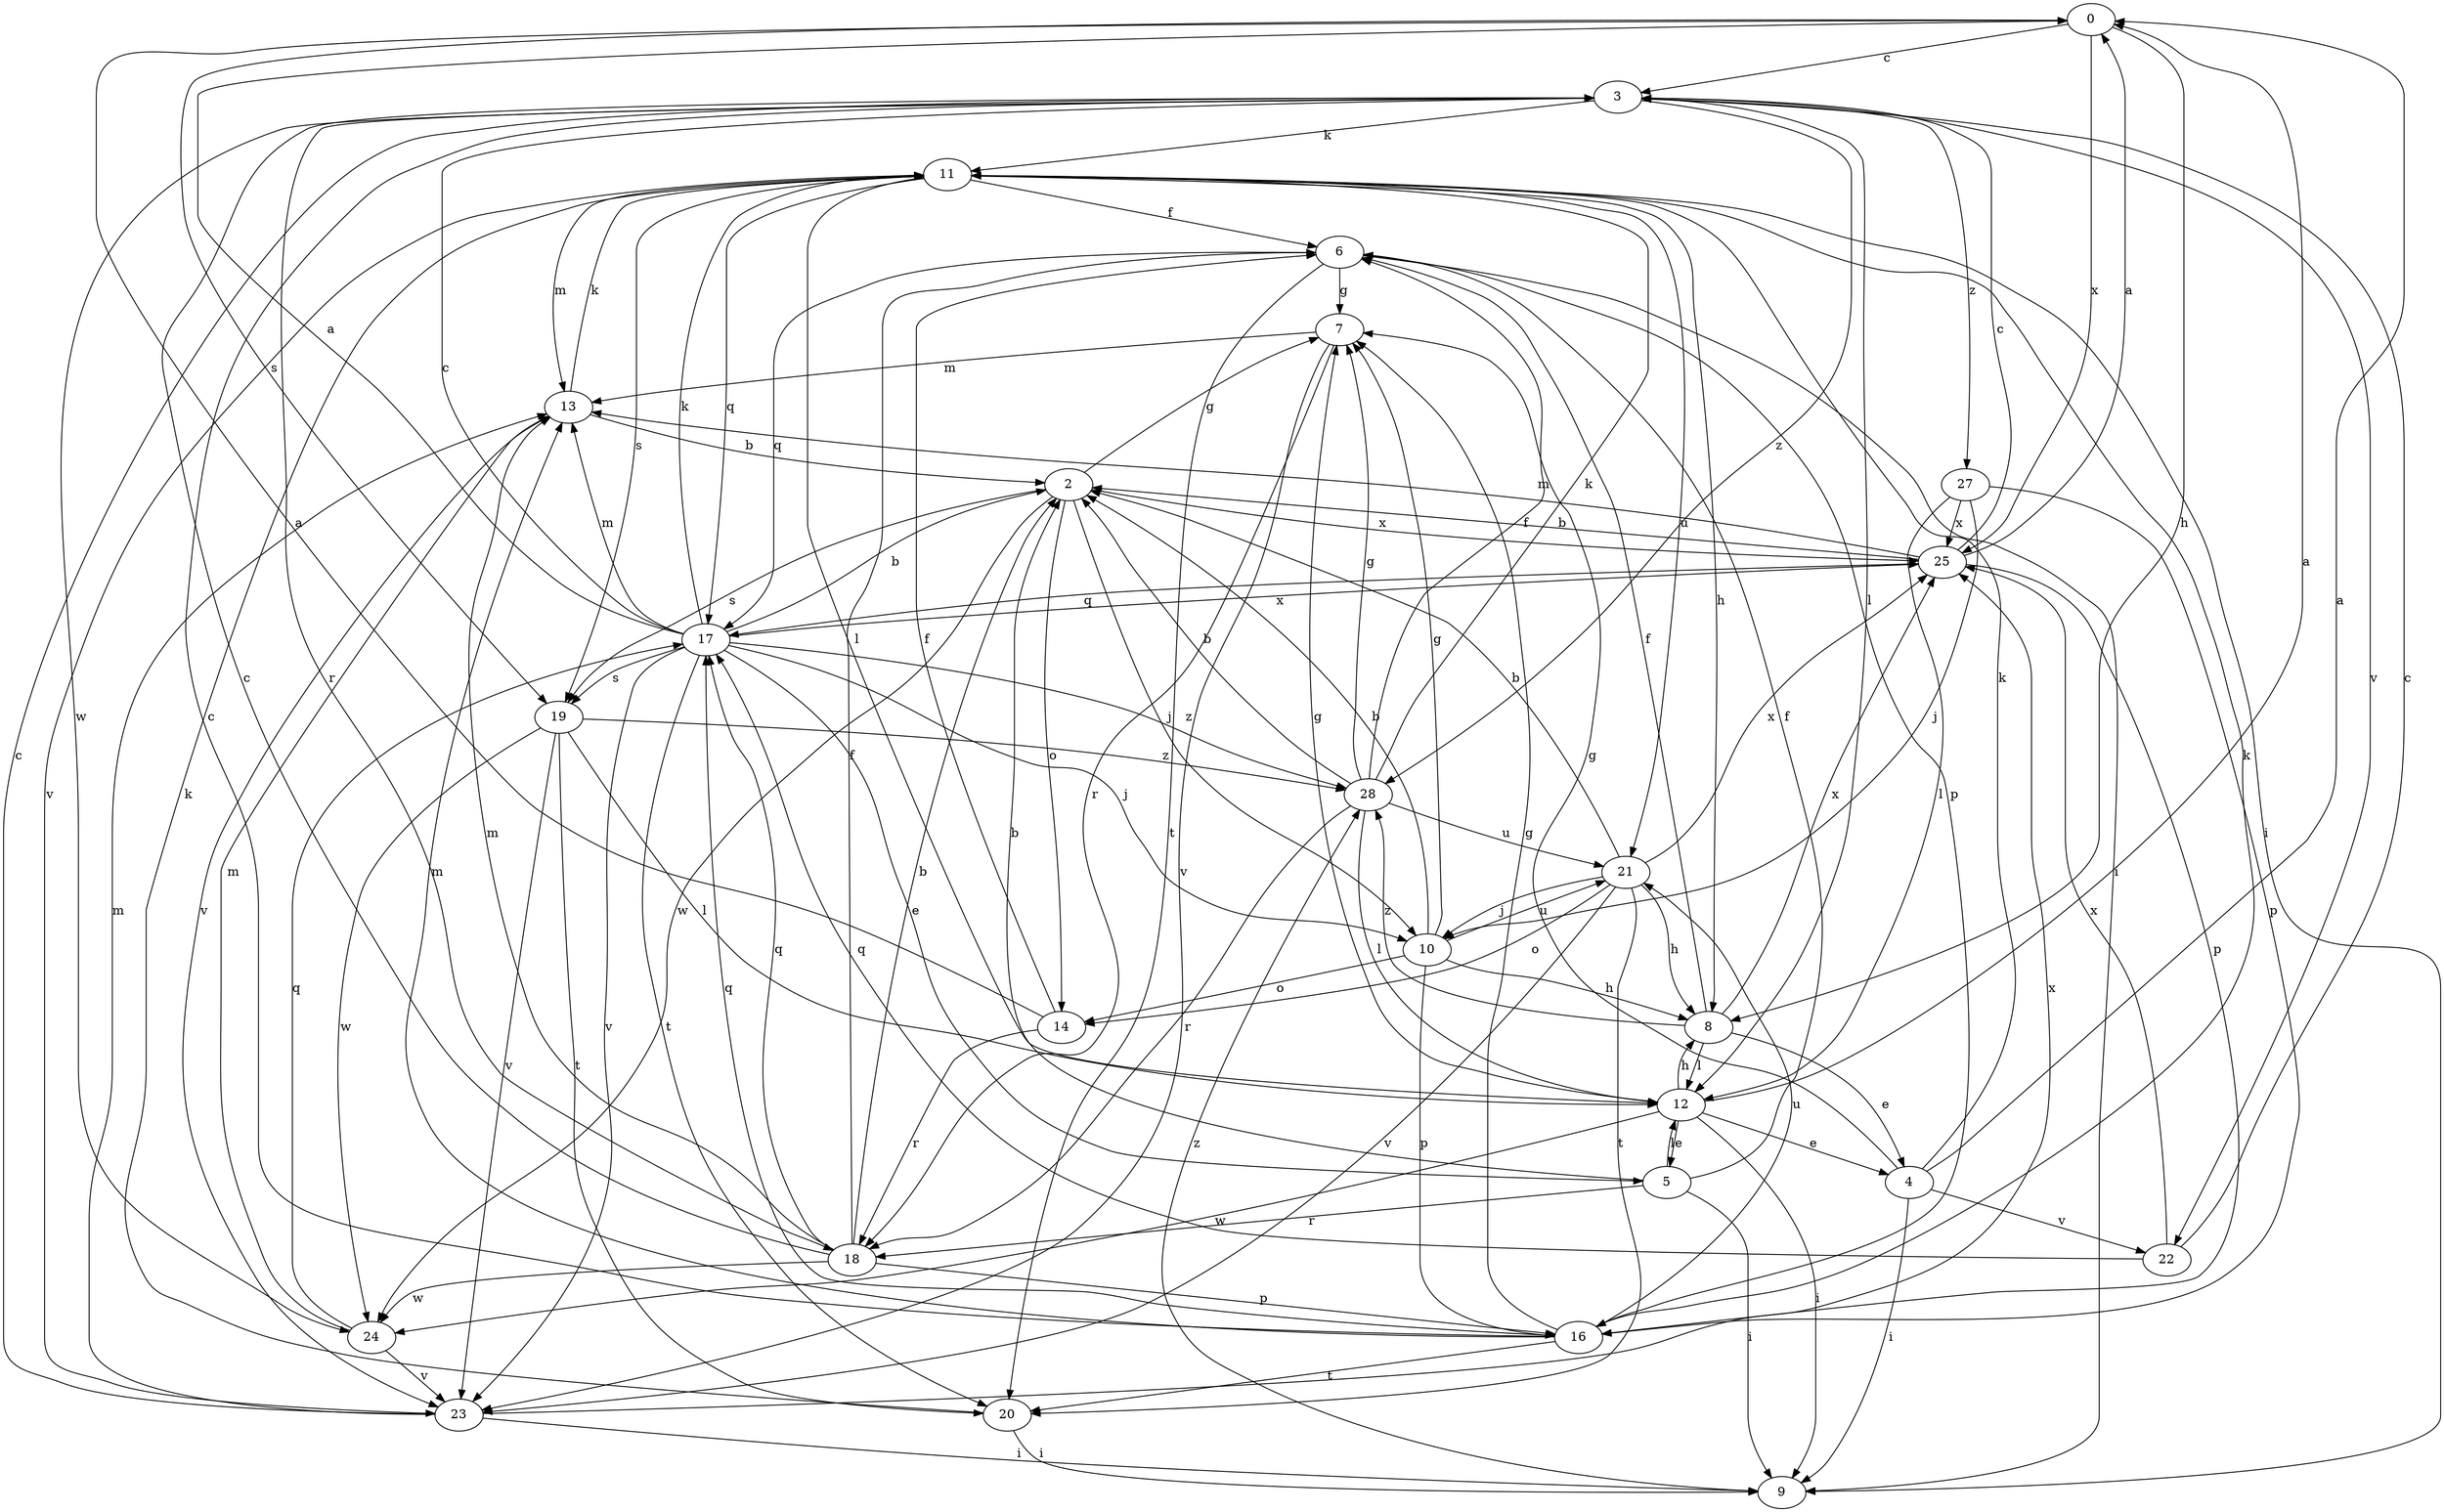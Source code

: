 strict digraph  {
0;
2;
3;
4;
5;
6;
7;
8;
9;
10;
11;
12;
13;
14;
16;
17;
18;
19;
20;
21;
22;
23;
24;
25;
27;
28;
0 -> 3  [label=c];
0 -> 8  [label=h];
0 -> 19  [label=s];
0 -> 25  [label=x];
2 -> 7  [label=g];
2 -> 10  [label=j];
2 -> 14  [label=o];
2 -> 19  [label=s];
2 -> 24  [label=w];
2 -> 25  [label=x];
3 -> 11  [label=k];
3 -> 12  [label=l];
3 -> 18  [label=r];
3 -> 22  [label=v];
3 -> 24  [label=w];
3 -> 27  [label=z];
3 -> 28  [label=z];
4 -> 0  [label=a];
4 -> 7  [label=g];
4 -> 9  [label=i];
4 -> 11  [label=k];
4 -> 22  [label=v];
5 -> 2  [label=b];
5 -> 6  [label=f];
5 -> 9  [label=i];
5 -> 12  [label=l];
5 -> 18  [label=r];
6 -> 7  [label=g];
6 -> 9  [label=i];
6 -> 16  [label=p];
6 -> 17  [label=q];
6 -> 20  [label=t];
7 -> 13  [label=m];
7 -> 18  [label=r];
7 -> 23  [label=v];
8 -> 4  [label=e];
8 -> 6  [label=f];
8 -> 12  [label=l];
8 -> 25  [label=x];
8 -> 28  [label=z];
9 -> 28  [label=z];
10 -> 2  [label=b];
10 -> 7  [label=g];
10 -> 8  [label=h];
10 -> 14  [label=o];
10 -> 16  [label=p];
10 -> 21  [label=u];
11 -> 6  [label=f];
11 -> 8  [label=h];
11 -> 9  [label=i];
11 -> 12  [label=l];
11 -> 13  [label=m];
11 -> 17  [label=q];
11 -> 19  [label=s];
11 -> 21  [label=u];
11 -> 23  [label=v];
12 -> 0  [label=a];
12 -> 4  [label=e];
12 -> 5  [label=e];
12 -> 7  [label=g];
12 -> 8  [label=h];
12 -> 9  [label=i];
12 -> 24  [label=w];
13 -> 2  [label=b];
13 -> 11  [label=k];
13 -> 23  [label=v];
14 -> 0  [label=a];
14 -> 6  [label=f];
14 -> 18  [label=r];
16 -> 3  [label=c];
16 -> 7  [label=g];
16 -> 11  [label=k];
16 -> 13  [label=m];
16 -> 17  [label=q];
16 -> 20  [label=t];
16 -> 21  [label=u];
17 -> 0  [label=a];
17 -> 2  [label=b];
17 -> 3  [label=c];
17 -> 5  [label=e];
17 -> 10  [label=j];
17 -> 11  [label=k];
17 -> 13  [label=m];
17 -> 19  [label=s];
17 -> 20  [label=t];
17 -> 23  [label=v];
17 -> 25  [label=x];
17 -> 28  [label=z];
18 -> 2  [label=b];
18 -> 3  [label=c];
18 -> 6  [label=f];
18 -> 13  [label=m];
18 -> 16  [label=p];
18 -> 17  [label=q];
18 -> 24  [label=w];
19 -> 12  [label=l];
19 -> 20  [label=t];
19 -> 23  [label=v];
19 -> 24  [label=w];
19 -> 28  [label=z];
20 -> 9  [label=i];
20 -> 11  [label=k];
21 -> 2  [label=b];
21 -> 8  [label=h];
21 -> 10  [label=j];
21 -> 14  [label=o];
21 -> 20  [label=t];
21 -> 23  [label=v];
21 -> 25  [label=x];
22 -> 3  [label=c];
22 -> 17  [label=q];
22 -> 25  [label=x];
23 -> 3  [label=c];
23 -> 9  [label=i];
23 -> 13  [label=m];
23 -> 25  [label=x];
24 -> 13  [label=m];
24 -> 17  [label=q];
24 -> 23  [label=v];
25 -> 0  [label=a];
25 -> 2  [label=b];
25 -> 3  [label=c];
25 -> 13  [label=m];
25 -> 16  [label=p];
25 -> 17  [label=q];
27 -> 10  [label=j];
27 -> 12  [label=l];
27 -> 16  [label=p];
27 -> 25  [label=x];
28 -> 2  [label=b];
28 -> 6  [label=f];
28 -> 7  [label=g];
28 -> 11  [label=k];
28 -> 12  [label=l];
28 -> 18  [label=r];
28 -> 21  [label=u];
}
